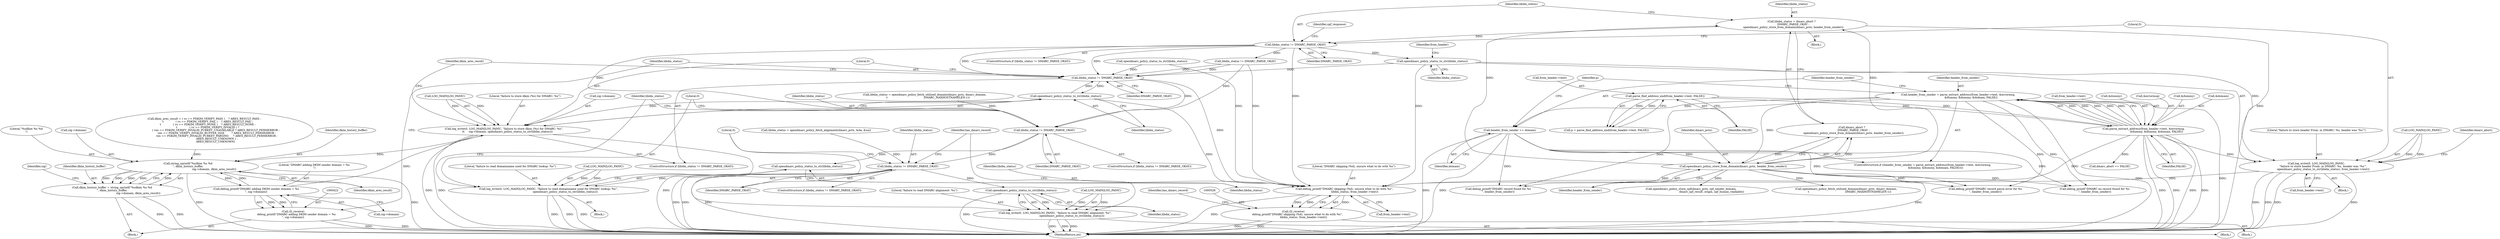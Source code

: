 digraph "0_exim_5b7a7c051c9ab9ee7c924a611f90ef2be03e0ad0@API" {
"1000228" [label="(Call,opendmarc_policy_status_to_str(libdm_status))"];
"1000218" [label="(Call,libdm_status != DMARC_PARSE_OKAY)"];
"1000209" [label="(Call,libdm_status = dmarc_abort ?\n    DMARC_PARSE_OKAY :\n    opendmarc_policy_store_from_domain(dmarc_pctx, header_from_sender))"];
"1000214" [label="(Call,opendmarc_policy_store_from_domain(dmarc_pctx, header_from_sender))"];
"1000184" [label="(Call,header_from_sender = parse_extract_address(from_header->text, &errormsg,\n                              &dummy, &dummy, &domain, FALSE))"];
"1000186" [label="(Call,parse_extract_address(from_header->text, &errormsg,\n                              &dummy, &dummy, &domain, FALSE))"];
"1000170" [label="(Call,parse_find_address_end(from_header->text, FALSE))"];
"1000199" [label="(Call,header_from_sender += domain)"];
"1000222" [label="(Call,log_write(0, LOG_MAIN|LOG_PANIC,\n                \"failure to store header From: in DMARC: %s, header was '%s'\",\n                opendmarc_policy_status_to_str(libdm_status), from_header->text))"];
"1000529" [label="(Call,debug_printf(\"DMARC skipping (%d), unsure what to do with %s\",\n                        libdm_status, from_header->text))"];
"1000527" [label="(Call,(D_receive)\n          debug_printf(\"DMARC skipping (%d), unsure what to do with %s\",\n                        libdm_status, from_header->text))"];
"1000429" [label="(Call,libdm_status != DMARC_PARSE_OKAY)"];
"1000441" [label="(Call,opendmarc_policy_status_to_str(libdm_status))"];
"1000432" [label="(Call,log_write(0, LOG_MAIN|LOG_PANIC, \"failure to store dkim (%s) for DMARC: %s\",\n        \t\t     sig->domain, opendmarc_policy_status_to_str(libdm_status)))"];
"1000483" [label="(Call,string_sprintf(\"%sdkim %s %d\n\", dkim_history_buffer,\n                                                             sig->domain, dkim_ares_result))"];
"1000423" [label="(Call,debug_printf(\"DMARC adding DKIM sender domain = %s\n\", sig->domain))"];
"1000421" [label="(Call,(D_receive)\n        debug_printf(\"DMARC adding DKIM sender domain = %s\n\", sig->domain))"];
"1000481" [label="(Call,dkim_history_buffer = string_sprintf(\"%sdkim %s %d\n\", dkim_history_buffer,\n                                                             sig->domain, dkim_ares_result))"];
"1000563" [label="(Call,libdm_status != DMARC_PARSE_OKAY)"];
"1000573" [label="(Call,opendmarc_policy_status_to_str(libdm_status))"];
"1000567" [label="(Call,log_write(0, LOG_MAIN|LOG_PANIC, \"failure to read domainname used for DMARC lookup: %s\",\n                                       opendmarc_policy_status_to_str(libdm_status)))"];
"1000650" [label="(Call,libdm_status != DMARC_PARSE_OKAY)"];
"1000660" [label="(Call,opendmarc_policy_status_to_str(libdm_status))"];
"1000654" [label="(Call,log_write(0, LOG_MAIN|LOG_PANIC, \"failure to read DMARC alignment: %s\",\n                                       opendmarc_policy_status_to_str(libdm_status)))"];
"1000430" [label="(Identifier,libdm_status)"];
"1000431" [label="(Identifier,DMARC_PARSE_OKAY)"];
"1000651" [label="(Identifier,libdm_status)"];
"1000437" [label="(Literal,\"failure to store dkim (%s) for DMARC: %s\")"];
"1000433" [label="(Literal,0)"];
"1000428" [label="(ControlStructure,if (libdm_status != DMARC_PARSE_OKAY))"];
"1000497" [label="(Block,)"];
"1000222" [label="(Call,log_write(0, LOG_MAIN|LOG_PANIC,\n                \"failure to store header From: in DMARC: %s, header was '%s'\",\n                opendmarc_policy_status_to_str(libdm_status), from_header->text))"];
"1000425" [label="(Call,sig->domain)"];
"1000216" [label="(Identifier,header_from_sender)"];
"1000200" [label="(Identifier,header_from_sender)"];
"1000174" [label="(Identifier,FALSE)"];
"1000512" [label="(Call,debug_printf(\"DMARC record found for %s\n\", header_from_sender))"];
"1000187" [label="(Call,from_header->text)"];
"1000659" [label="(Literal,\"failure to read DMARC alignment: %s\")"];
"1000482" [label="(Identifier,dkim_history_buffer)"];
"1000220" [label="(Identifier,DMARC_PARSE_OKAY)"];
"1000214" [label="(Call,opendmarc_policy_store_from_domain(dmarc_pctx, header_from_sender))"];
"1000223" [label="(Literal,0)"];
"1000356" [label="(Call,dmarc_abort == FALSE)"];
"1000238" [label="(Identifier,spf_response)"];
"1000421" [label="(Call,(D_receive)\n        debug_printf(\"DMARC adding DKIM sender domain = %s\n\", sig->domain))"];
"1000378" [label="(Call,opendmarc_policy_status_to_str(libdm_status))"];
"1000530" [label="(Literal,\"DMARC skipping (%d), unsure what to do with %s\")"];
"1000650" [label="(Call,libdm_status != DMARC_PARSE_OKAY)"];
"1000186" [label="(Call,parse_extract_address(from_header->text, &errormsg,\n                              &dummy, &dummy, &domain, FALSE))"];
"1000159" [label="(Block,)"];
"1000483" [label="(Call,string_sprintf(\"%sdkim %s %d\n\", dkim_history_buffer,\n                                                             sig->domain, dkim_ares_result))"];
"1000215" [label="(Identifier,dmarc_pctx)"];
"1000481" [label="(Call,dkim_history_buffer = string_sprintf(\"%sdkim %s %d\n\", dkim_history_buffer,\n                                                             sig->domain, dkim_ares_result))"];
"1000484" [label="(Literal,\"%sdkim %s %d\n\")"];
"1000654" [label="(Call,log_write(0, LOG_MAIN|LOG_PANIC, \"failure to read DMARC alignment: %s\",\n                                       opendmarc_policy_status_to_str(libdm_status)))"];
"1000231" [label="(Identifier,from_header)"];
"1000661" [label="(Identifier,libdm_status)"];
"1000565" [label="(Identifier,DMARC_PARSE_OKAY)"];
"1000194" [label="(Call,&dummy)"];
"1000519" [label="(Call,debug_printf(\"DMARC record parse error for %s\n\", header_from_sender))"];
"1000563" [label="(Call,libdm_status != DMARC_PARSE_OKAY)"];
"1000388" [label="(Block,)"];
"1000564" [label="(Identifier,libdm_status)"];
"1000664" [label="(Identifier,has_dmarc_record)"];
"1000698" [label="(MethodReturn,int)"];
"1000442" [label="(Identifier,libdm_status)"];
"1000217" [label="(ControlStructure,if (libdm_status != DMARC_PARSE_OKAY))"];
"1000653" [label="(Block,)"];
"1000486" [label="(Call,sig->domain)"];
"1000190" [label="(Call,&errormsg)"];
"1000443" [label="(Call,dkim_ares_result = ( vs == PDKIM_VERIFY_PASS )    ? ARES_RESULT_PASS :\n        \t              ( vs == PDKIM_VERIFY_FAIL )    ? ARES_RESULT_FAIL :\n        \t              ( vs == PDKIM_VERIFY_NONE )    ? ARES_RESULT_NONE :\n        \t              ( vs == PDKIM_VERIFY_INVALID ) ?\n                           ( ves == PDKIM_VERIFY_INVALID_PUBKEY_UNAVAILABLE ? ARES_RESULT_PERMERROR :\n                             ves == PDKIM_VERIFY_INVALID_BUFFER_SIZE        ? ARES_RESULT_PERMERROR :\n                             ves == PDKIM_VERIFY_INVALID_PUBKEY_PARSING     ? ARES_RESULT_PERMERROR :\n                             ARES_RESULT_UNKNOWN ) :\n                          ARES_RESULT_UNKNOWN)"];
"1000424" [label="(Literal,\"DMARC adding DKIM sender domain = %s\n\")"];
"1000201" [label="(Identifier,domain)"];
"1000184" [label="(Call,header_from_sender = parse_extract_address(from_header->text, &errormsg,\n                              &dummy, &dummy, &domain, FALSE))"];
"1000429" [label="(Call,libdm_status != DMARC_PARSE_OKAY)"];
"1000641" [label="(Call,libdm_status = opendmarc_policy_fetch_alignment(dmarc_pctx, &da, &sa))"];
"1000230" [label="(Call,from_header->text)"];
"1000218" [label="(Call,libdm_status != DMARC_PARSE_OKAY)"];
"1000652" [label="(Identifier,DMARC_PARSE_OKAY)"];
"1000192" [label="(Call,&dummy)"];
"1000221" [label="(Block,)"];
"1000572" [label="(Literal,\"failure to read domainname used for DMARC lookup: %s\")"];
"1000229" [label="(Identifier,libdm_status)"];
"1000432" [label="(Call,log_write(0, LOG_MAIN|LOG_PANIC, \"failure to store dkim (%s) for DMARC: %s\",\n        \t\t     sig->domain, opendmarc_policy_status_to_str(libdm_status)))"];
"1000527" [label="(Call,(D_receive)\n          debug_printf(\"DMARC skipping (%d), unsure what to do with %s\",\n                        libdm_status, from_header->text))"];
"1000210" [label="(Identifier,libdm_status)"];
"1000569" [label="(Call,LOG_MAIN|LOG_PANIC)"];
"1000219" [label="(Identifier,libdm_status)"];
"1000567" [label="(Call,log_write(0, LOG_MAIN|LOG_PANIC, \"failure to read domainname used for DMARC lookup: %s\",\n                                       opendmarc_policy_status_to_str(libdm_status)))"];
"1000362" [label="(Call,opendmarc_policy_store_spf(dmarc_pctx, spf_sender_domain,\n                                                dmarc_spf_result, origin, spf_human_readable))"];
"1000369" [label="(Call,libdm_status != DMARC_PARSE_OKAY)"];
"1000550" [label="(Call,opendmarc_policy_fetch_utilized_domain(dmarc_pctx, dmarc_domain,\n        \t                                          DMARC_MAXHOSTNAMELEN-1))"];
"1000444" [label="(Identifier,dkim_ares_result)"];
"1000655" [label="(Literal,0)"];
"1000489" [label="(Identifier,dkim_ares_result)"];
"1000502" [label="(Call,debug_printf(\"DMARC no record found for %s\n\", header_from_sender))"];
"1000224" [label="(Call,LOG_MAIN|LOG_PANIC)"];
"1000531" [label="(Identifier,libdm_status)"];
"1000576" [label="(Identifier,libdm_status)"];
"1000532" [label="(Call,from_header->text)"];
"1000574" [label="(Identifier,libdm_status)"];
"1000204" [label="(Identifier,p)"];
"1000183" [label="(ControlStructure,if ((header_from_sender = parse_extract_address(from_header->text, &errormsg,\n                              &dummy, &dummy, &domain, FALSE))))"];
"1000198" [label="(Identifier,FALSE)"];
"1000491" [label="(Identifier,sig)"];
"1000234" [label="(Identifier,dmarc_abort)"];
"1000185" [label="(Identifier,header_from_sender)"];
"1000423" [label="(Call,debug_printf(\"DMARC adding DKIM sender domain = %s\n\", sig->domain))"];
"1000170" [label="(Call,parse_find_address_end(from_header->text, FALSE))"];
"1000168" [label="(Call,p = parse_find_address_end(from_header->text, FALSE))"];
"1000548" [label="(Call,libdm_status = opendmarc_policy_fetch_utilized_domain(dmarc_pctx, dmarc_domain,\n        \t                                          DMARC_MAXHOSTNAMELEN-1))"];
"1000196" [label="(Call,&domain)"];
"1000656" [label="(Call,LOG_MAIN|LOG_PANIC)"];
"1000199" [label="(Call,header_from_sender += domain)"];
"1000649" [label="(ControlStructure,if (libdm_status != DMARC_PARSE_OKAY))"];
"1000438" [label="(Call,sig->domain)"];
"1000228" [label="(Call,opendmarc_policy_status_to_str(libdm_status))"];
"1000434" [label="(Call,LOG_MAIN|LOG_PANIC)"];
"1000211" [label="(Call,dmarc_abort ?\n    DMARC_PARSE_OKAY :\n    opendmarc_policy_store_from_domain(dmarc_pctx, header_from_sender))"];
"1000227" [label="(Literal,\"failure to store header From: in DMARC: %s, header was '%s'\")"];
"1000171" [label="(Call,from_header->text)"];
"1000562" [label="(ControlStructure,if (libdm_status != DMARC_PARSE_OKAY))"];
"1000529" [label="(Call,debug_printf(\"DMARC skipping (%d), unsure what to do with %s\",\n                        libdm_status, from_header->text))"];
"1000568" [label="(Literal,0)"];
"1000573" [label="(Call,opendmarc_policy_status_to_str(libdm_status))"];
"1000209" [label="(Call,libdm_status = dmarc_abort ?\n    DMARC_PARSE_OKAY :\n    opendmarc_policy_store_from_domain(dmarc_pctx, header_from_sender))"];
"1000441" [label="(Call,opendmarc_policy_status_to_str(libdm_status))"];
"1000536" [label="(Identifier,has_dmarc_record)"];
"1000566" [label="(Block,)"];
"1000485" [label="(Identifier,dkim_history_buffer)"];
"1000660" [label="(Call,opendmarc_policy_status_to_str(libdm_status))"];
"1000228" -> "1000222"  [label="AST: "];
"1000228" -> "1000229"  [label="CFG: "];
"1000229" -> "1000228"  [label="AST: "];
"1000231" -> "1000228"  [label="CFG: "];
"1000228" -> "1000222"  [label="DDG: "];
"1000218" -> "1000228"  [label="DDG: "];
"1000228" -> "1000429"  [label="DDG: "];
"1000228" -> "1000529"  [label="DDG: "];
"1000218" -> "1000217"  [label="AST: "];
"1000218" -> "1000220"  [label="CFG: "];
"1000219" -> "1000218"  [label="AST: "];
"1000220" -> "1000218"  [label="AST: "];
"1000223" -> "1000218"  [label="CFG: "];
"1000238" -> "1000218"  [label="CFG: "];
"1000209" -> "1000218"  [label="DDG: "];
"1000218" -> "1000369"  [label="DDG: "];
"1000218" -> "1000429"  [label="DDG: "];
"1000218" -> "1000429"  [label="DDG: "];
"1000218" -> "1000529"  [label="DDG: "];
"1000218" -> "1000563"  [label="DDG: "];
"1000209" -> "1000159"  [label="AST: "];
"1000209" -> "1000211"  [label="CFG: "];
"1000210" -> "1000209"  [label="AST: "];
"1000211" -> "1000209"  [label="AST: "];
"1000219" -> "1000209"  [label="CFG: "];
"1000209" -> "1000698"  [label="DDG: "];
"1000214" -> "1000209"  [label="DDG: "];
"1000214" -> "1000209"  [label="DDG: "];
"1000214" -> "1000211"  [label="AST: "];
"1000214" -> "1000216"  [label="CFG: "];
"1000215" -> "1000214"  [label="AST: "];
"1000216" -> "1000214"  [label="AST: "];
"1000211" -> "1000214"  [label="CFG: "];
"1000214" -> "1000698"  [label="DDG: "];
"1000214" -> "1000211"  [label="DDG: "];
"1000214" -> "1000211"  [label="DDG: "];
"1000184" -> "1000214"  [label="DDG: "];
"1000199" -> "1000214"  [label="DDG: "];
"1000214" -> "1000362"  [label="DDG: "];
"1000214" -> "1000502"  [label="DDG: "];
"1000214" -> "1000512"  [label="DDG: "];
"1000214" -> "1000519"  [label="DDG: "];
"1000214" -> "1000550"  [label="DDG: "];
"1000184" -> "1000183"  [label="AST: "];
"1000184" -> "1000186"  [label="CFG: "];
"1000185" -> "1000184"  [label="AST: "];
"1000186" -> "1000184"  [label="AST: "];
"1000200" -> "1000184"  [label="CFG: "];
"1000204" -> "1000184"  [label="CFG: "];
"1000184" -> "1000698"  [label="DDG: "];
"1000184" -> "1000698"  [label="DDG: "];
"1000186" -> "1000184"  [label="DDG: "];
"1000186" -> "1000184"  [label="DDG: "];
"1000186" -> "1000184"  [label="DDG: "];
"1000186" -> "1000184"  [label="DDG: "];
"1000186" -> "1000184"  [label="DDG: "];
"1000184" -> "1000199"  [label="DDG: "];
"1000184" -> "1000502"  [label="DDG: "];
"1000184" -> "1000512"  [label="DDG: "];
"1000184" -> "1000519"  [label="DDG: "];
"1000186" -> "1000198"  [label="CFG: "];
"1000187" -> "1000186"  [label="AST: "];
"1000190" -> "1000186"  [label="AST: "];
"1000192" -> "1000186"  [label="AST: "];
"1000194" -> "1000186"  [label="AST: "];
"1000196" -> "1000186"  [label="AST: "];
"1000198" -> "1000186"  [label="AST: "];
"1000186" -> "1000698"  [label="DDG: "];
"1000186" -> "1000698"  [label="DDG: "];
"1000186" -> "1000698"  [label="DDG: "];
"1000186" -> "1000698"  [label="DDG: "];
"1000170" -> "1000186"  [label="DDG: "];
"1000170" -> "1000186"  [label="DDG: "];
"1000186" -> "1000222"  [label="DDG: "];
"1000186" -> "1000356"  [label="DDG: "];
"1000186" -> "1000529"  [label="DDG: "];
"1000170" -> "1000168"  [label="AST: "];
"1000170" -> "1000174"  [label="CFG: "];
"1000171" -> "1000170"  [label="AST: "];
"1000174" -> "1000170"  [label="AST: "];
"1000168" -> "1000170"  [label="CFG: "];
"1000170" -> "1000168"  [label="DDG: "];
"1000170" -> "1000168"  [label="DDG: "];
"1000199" -> "1000183"  [label="AST: "];
"1000199" -> "1000201"  [label="CFG: "];
"1000200" -> "1000199"  [label="AST: "];
"1000201" -> "1000199"  [label="AST: "];
"1000204" -> "1000199"  [label="CFG: "];
"1000199" -> "1000698"  [label="DDG: "];
"1000199" -> "1000698"  [label="DDG: "];
"1000199" -> "1000502"  [label="DDG: "];
"1000199" -> "1000512"  [label="DDG: "];
"1000199" -> "1000519"  [label="DDG: "];
"1000222" -> "1000221"  [label="AST: "];
"1000222" -> "1000230"  [label="CFG: "];
"1000223" -> "1000222"  [label="AST: "];
"1000224" -> "1000222"  [label="AST: "];
"1000227" -> "1000222"  [label="AST: "];
"1000230" -> "1000222"  [label="AST: "];
"1000234" -> "1000222"  [label="CFG: "];
"1000222" -> "1000698"  [label="DDG: "];
"1000222" -> "1000698"  [label="DDG: "];
"1000222" -> "1000698"  [label="DDG: "];
"1000222" -> "1000698"  [label="DDG: "];
"1000224" -> "1000222"  [label="DDG: "];
"1000224" -> "1000222"  [label="DDG: "];
"1000222" -> "1000529"  [label="DDG: "];
"1000529" -> "1000527"  [label="AST: "];
"1000529" -> "1000532"  [label="CFG: "];
"1000530" -> "1000529"  [label="AST: "];
"1000531" -> "1000529"  [label="AST: "];
"1000532" -> "1000529"  [label="AST: "];
"1000527" -> "1000529"  [label="CFG: "];
"1000529" -> "1000698"  [label="DDG: "];
"1000529" -> "1000527"  [label="DDG: "];
"1000529" -> "1000527"  [label="DDG: "];
"1000529" -> "1000527"  [label="DDG: "];
"1000441" -> "1000529"  [label="DDG: "];
"1000369" -> "1000529"  [label="DDG: "];
"1000378" -> "1000529"  [label="DDG: "];
"1000429" -> "1000529"  [label="DDG: "];
"1000527" -> "1000497"  [label="AST: "];
"1000528" -> "1000527"  [label="AST: "];
"1000536" -> "1000527"  [label="CFG: "];
"1000527" -> "1000698"  [label="DDG: "];
"1000527" -> "1000698"  [label="DDG: "];
"1000429" -> "1000428"  [label="AST: "];
"1000429" -> "1000431"  [label="CFG: "];
"1000430" -> "1000429"  [label="AST: "];
"1000431" -> "1000429"  [label="AST: "];
"1000433" -> "1000429"  [label="CFG: "];
"1000444" -> "1000429"  [label="CFG: "];
"1000441" -> "1000429"  [label="DDG: "];
"1000369" -> "1000429"  [label="DDG: "];
"1000369" -> "1000429"  [label="DDG: "];
"1000378" -> "1000429"  [label="DDG: "];
"1000429" -> "1000441"  [label="DDG: "];
"1000429" -> "1000563"  [label="DDG: "];
"1000441" -> "1000432"  [label="AST: "];
"1000441" -> "1000442"  [label="CFG: "];
"1000442" -> "1000441"  [label="AST: "];
"1000432" -> "1000441"  [label="CFG: "];
"1000441" -> "1000432"  [label="DDG: "];
"1000432" -> "1000428"  [label="AST: "];
"1000433" -> "1000432"  [label="AST: "];
"1000434" -> "1000432"  [label="AST: "];
"1000437" -> "1000432"  [label="AST: "];
"1000438" -> "1000432"  [label="AST: "];
"1000444" -> "1000432"  [label="CFG: "];
"1000432" -> "1000698"  [label="DDG: "];
"1000432" -> "1000698"  [label="DDG: "];
"1000432" -> "1000698"  [label="DDG: "];
"1000434" -> "1000432"  [label="DDG: "];
"1000434" -> "1000432"  [label="DDG: "];
"1000423" -> "1000432"  [label="DDG: "];
"1000432" -> "1000483"  [label="DDG: "];
"1000483" -> "1000481"  [label="AST: "];
"1000483" -> "1000489"  [label="CFG: "];
"1000484" -> "1000483"  [label="AST: "];
"1000485" -> "1000483"  [label="AST: "];
"1000486" -> "1000483"  [label="AST: "];
"1000489" -> "1000483"  [label="AST: "];
"1000481" -> "1000483"  [label="CFG: "];
"1000483" -> "1000698"  [label="DDG: "];
"1000483" -> "1000698"  [label="DDG: "];
"1000483" -> "1000423"  [label="DDG: "];
"1000483" -> "1000481"  [label="DDG: "];
"1000483" -> "1000481"  [label="DDG: "];
"1000483" -> "1000481"  [label="DDG: "];
"1000483" -> "1000481"  [label="DDG: "];
"1000481" -> "1000483"  [label="DDG: "];
"1000423" -> "1000483"  [label="DDG: "];
"1000443" -> "1000483"  [label="DDG: "];
"1000423" -> "1000421"  [label="AST: "];
"1000423" -> "1000425"  [label="CFG: "];
"1000424" -> "1000423"  [label="AST: "];
"1000425" -> "1000423"  [label="AST: "];
"1000421" -> "1000423"  [label="CFG: "];
"1000423" -> "1000421"  [label="DDG: "];
"1000423" -> "1000421"  [label="DDG: "];
"1000421" -> "1000388"  [label="AST: "];
"1000422" -> "1000421"  [label="AST: "];
"1000430" -> "1000421"  [label="CFG: "];
"1000421" -> "1000698"  [label="DDG: "];
"1000421" -> "1000698"  [label="DDG: "];
"1000481" -> "1000388"  [label="AST: "];
"1000482" -> "1000481"  [label="AST: "];
"1000491" -> "1000481"  [label="CFG: "];
"1000481" -> "1000698"  [label="DDG: "];
"1000481" -> "1000698"  [label="DDG: "];
"1000563" -> "1000562"  [label="AST: "];
"1000563" -> "1000565"  [label="CFG: "];
"1000564" -> "1000563"  [label="AST: "];
"1000565" -> "1000563"  [label="AST: "];
"1000568" -> "1000563"  [label="CFG: "];
"1000576" -> "1000563"  [label="CFG: "];
"1000548" -> "1000563"  [label="DDG: "];
"1000369" -> "1000563"  [label="DDG: "];
"1000563" -> "1000573"  [label="DDG: "];
"1000563" -> "1000650"  [label="DDG: "];
"1000573" -> "1000567"  [label="AST: "];
"1000573" -> "1000574"  [label="CFG: "];
"1000574" -> "1000573"  [label="AST: "];
"1000567" -> "1000573"  [label="CFG: "];
"1000573" -> "1000567"  [label="DDG: "];
"1000567" -> "1000566"  [label="AST: "];
"1000568" -> "1000567"  [label="AST: "];
"1000569" -> "1000567"  [label="AST: "];
"1000572" -> "1000567"  [label="AST: "];
"1000576" -> "1000567"  [label="CFG: "];
"1000567" -> "1000698"  [label="DDG: "];
"1000567" -> "1000698"  [label="DDG: "];
"1000567" -> "1000698"  [label="DDG: "];
"1000569" -> "1000567"  [label="DDG: "];
"1000569" -> "1000567"  [label="DDG: "];
"1000650" -> "1000649"  [label="AST: "];
"1000650" -> "1000652"  [label="CFG: "];
"1000651" -> "1000650"  [label="AST: "];
"1000652" -> "1000650"  [label="AST: "];
"1000655" -> "1000650"  [label="CFG: "];
"1000664" -> "1000650"  [label="CFG: "];
"1000650" -> "1000698"  [label="DDG: "];
"1000650" -> "1000698"  [label="DDG: "];
"1000650" -> "1000698"  [label="DDG: "];
"1000641" -> "1000650"  [label="DDG: "];
"1000650" -> "1000660"  [label="DDG: "];
"1000660" -> "1000654"  [label="AST: "];
"1000660" -> "1000661"  [label="CFG: "];
"1000661" -> "1000660"  [label="AST: "];
"1000654" -> "1000660"  [label="CFG: "];
"1000660" -> "1000698"  [label="DDG: "];
"1000660" -> "1000654"  [label="DDG: "];
"1000654" -> "1000653"  [label="AST: "];
"1000655" -> "1000654"  [label="AST: "];
"1000656" -> "1000654"  [label="AST: "];
"1000659" -> "1000654"  [label="AST: "];
"1000664" -> "1000654"  [label="CFG: "];
"1000654" -> "1000698"  [label="DDG: "];
"1000654" -> "1000698"  [label="DDG: "];
"1000654" -> "1000698"  [label="DDG: "];
"1000656" -> "1000654"  [label="DDG: "];
"1000656" -> "1000654"  [label="DDG: "];
}
